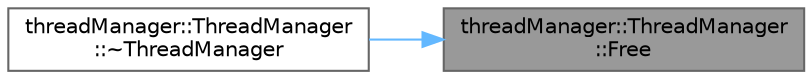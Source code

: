 digraph "threadManager::ThreadManager::Free"
{
 // LATEX_PDF_SIZE
  bgcolor="transparent";
  edge [fontname=Helvetica,fontsize=10,labelfontname=Helvetica,labelfontsize=10];
  node [fontname=Helvetica,fontsize=10,shape=box,height=0.2,width=0.4];
  rankdir="RL";
  Node1 [id="Node000001",label="threadManager::ThreadManager\l::Free",height=0.2,width=0.4,color="gray40", fillcolor="grey60", style="filled", fontcolor="black",tooltip="스레드를 종료하고 리소스를 해제합니다."];
  Node1 -> Node2 [id="edge1_Node000001_Node000002",dir="back",color="steelblue1",style="solid",tooltip=" "];
  Node2 [id="Node000002",label="threadManager::ThreadManager\l::~ThreadManager",height=0.2,width=0.4,color="grey40", fillcolor="white", style="filled",URL="$a00161.html#aa6e26dca8389c06f08e30450fbc94a8e",tooltip="소멸자, 스레드를 종료하고 리소스를 해제합니다."];
}
